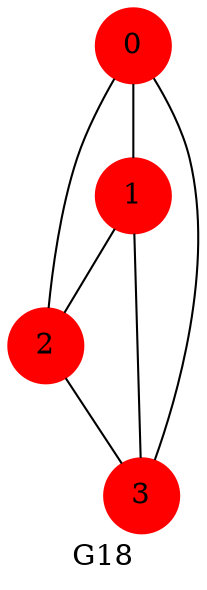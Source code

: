strict graph G18 {
	graph [label=G18];
	node [color=red,
		shape=circle,
		style=filled
	];
	0 -- 1;
	0 -- 2;
	0 -- 3;
	1 -- 2;
	1 -- 3;
	2 -- 3;
}
